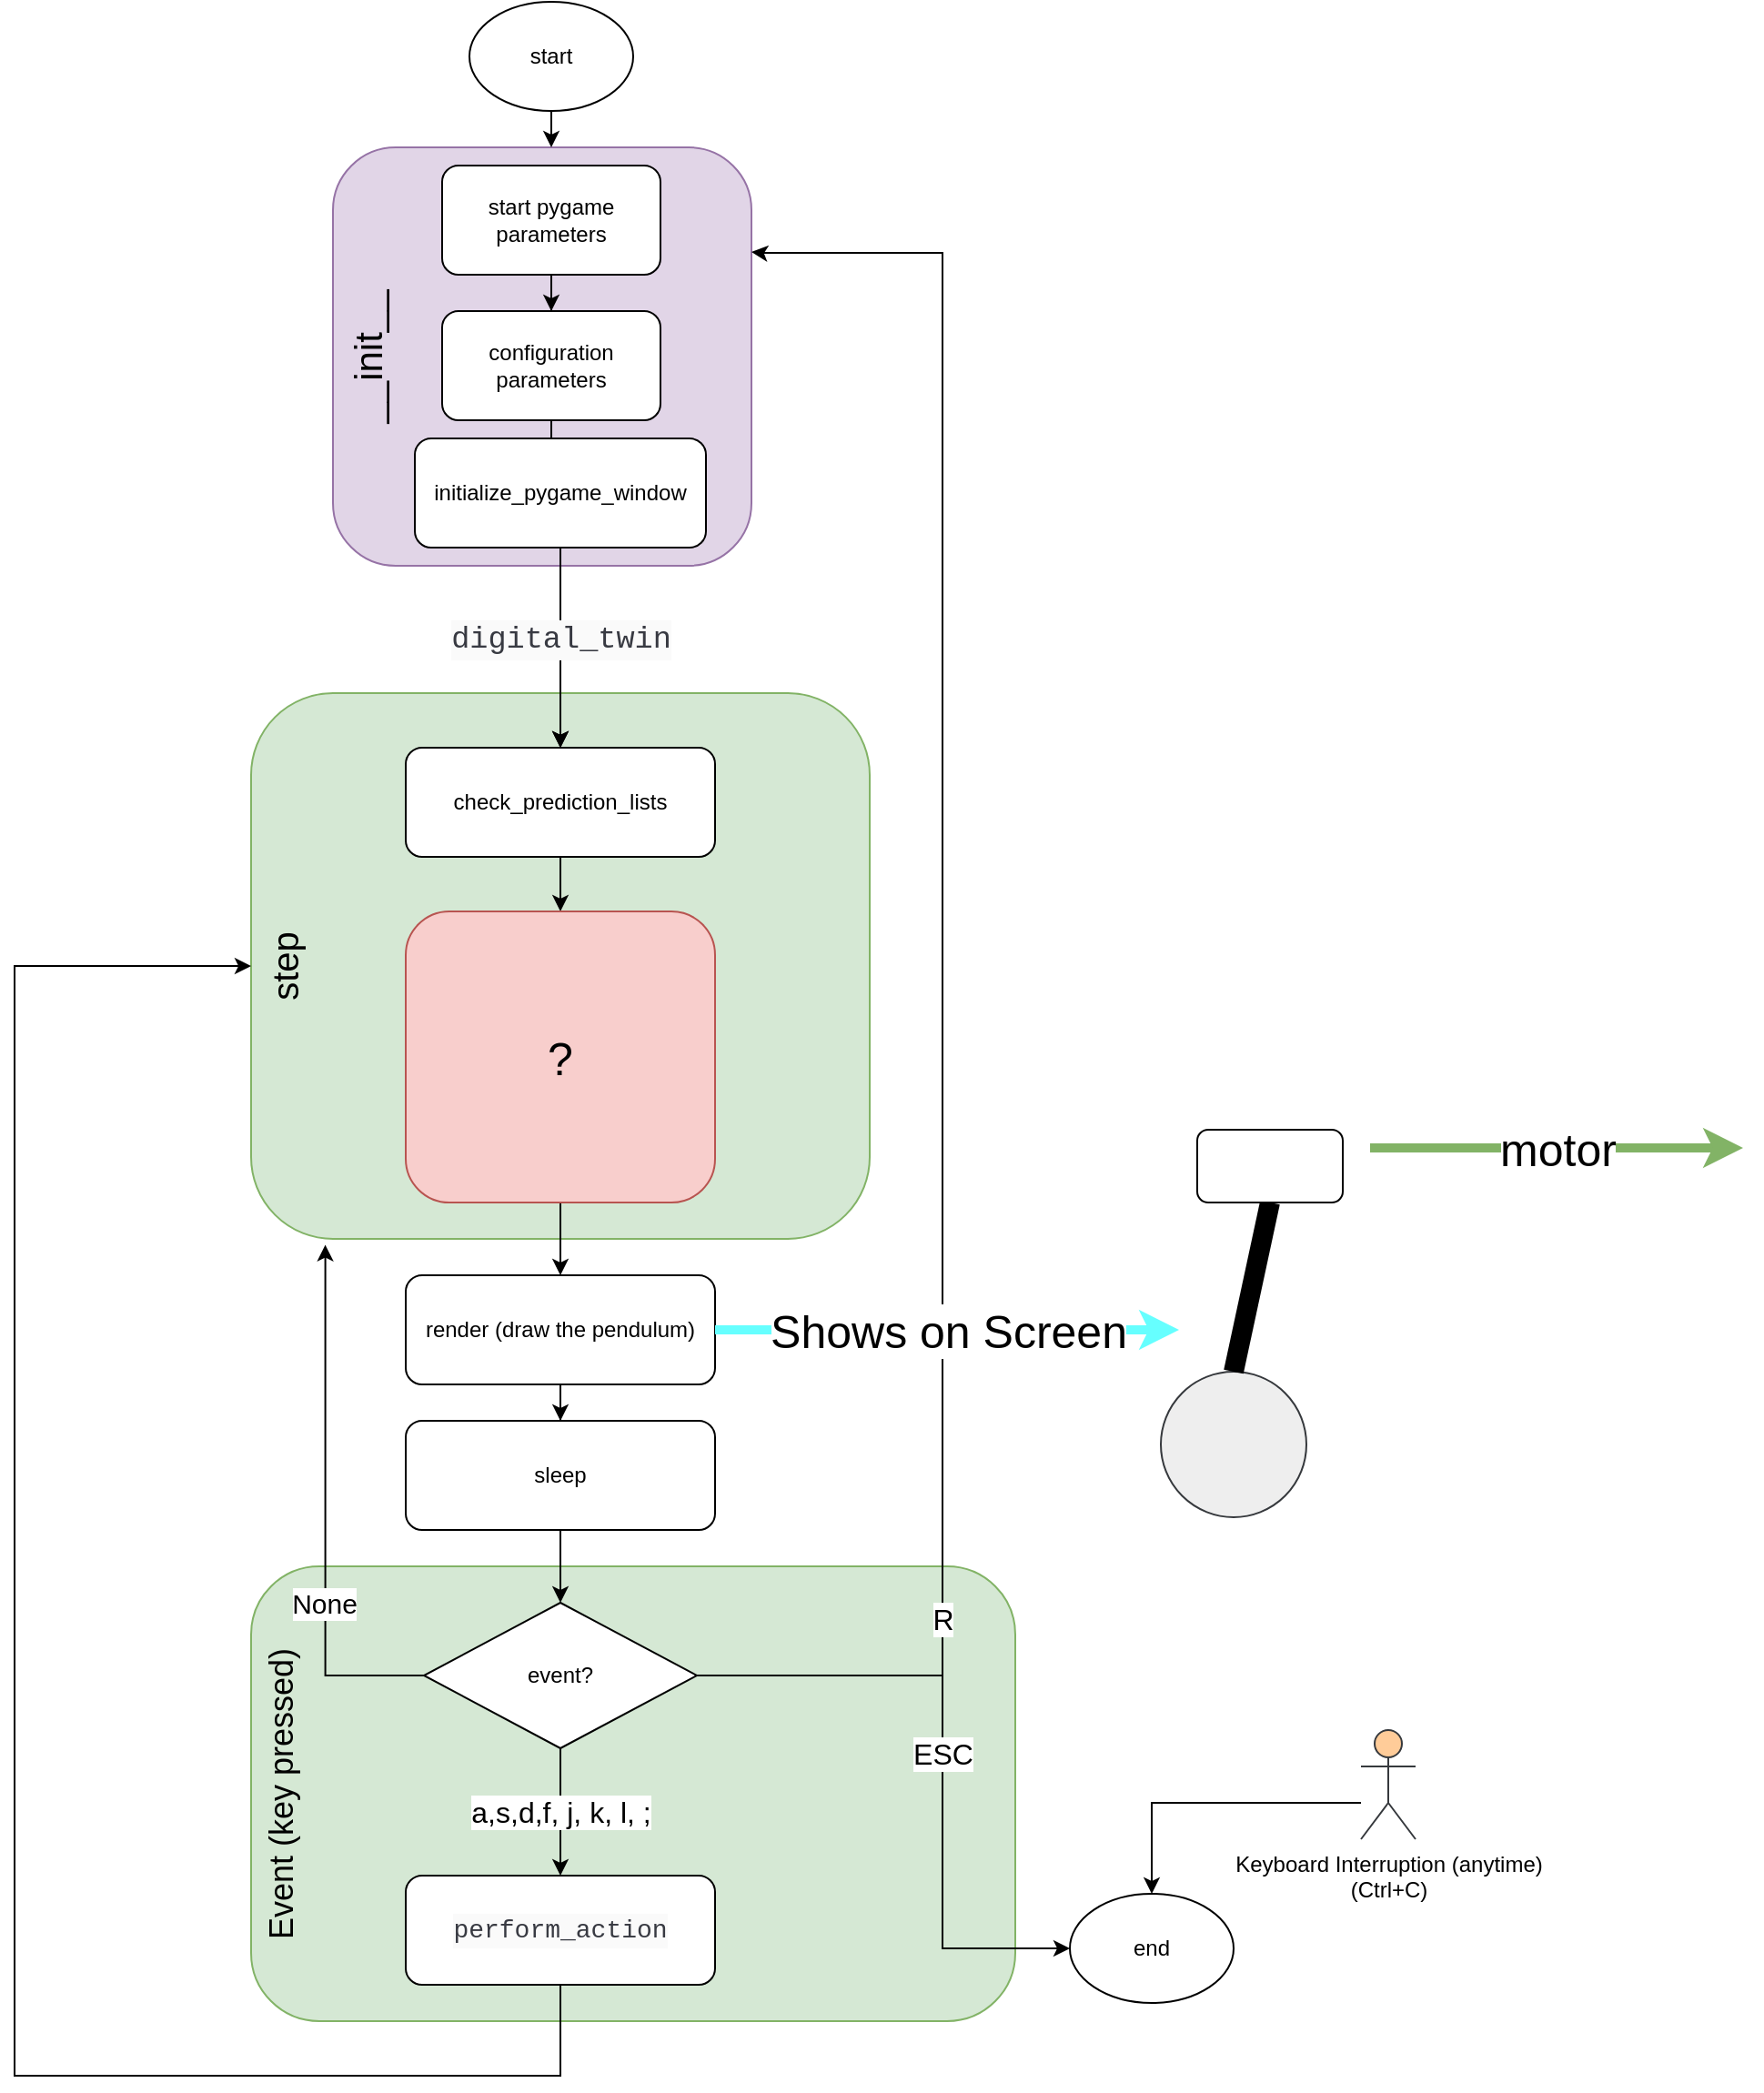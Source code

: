 <mxfile version="26.0.7">
  <diagram id="PWarI2sp8aFkleMzvhMa" name="simulation">
    <mxGraphModel dx="1290" dy="717" grid="1" gridSize="10" guides="1" tooltips="1" connect="1" arrows="1" fold="1" page="1" pageScale="1" pageWidth="1654" pageHeight="1169" math="0" shadow="0">
      <root>
        <mxCell id="0" />
        <mxCell id="1" parent="0" />
        <mxCell id="Ve8E2hwmt9Ebc70stExv-8" value="step" style="rounded=1;whiteSpace=wrap;html=1;align=center;horizontal=0;verticalAlign=top;fillColor=#d5e8d4;strokeColor=#82b366;fontSize=20;" parent="1" vertex="1">
          <mxGeometry x="290" y="400" width="340" height="300" as="geometry" />
        </mxCell>
        <mxCell id="Ve8E2hwmt9Ebc70stExv-25" value="Event (key pressed)" style="rounded=1;whiteSpace=wrap;html=1;align=center;horizontal=0;verticalAlign=top;fillColor=#d5e8d4;strokeColor=#82b366;fontSize=18;" parent="1" vertex="1">
          <mxGeometry x="290" y="880" width="420" height="250" as="geometry" />
        </mxCell>
        <mxCell id="Ve8E2hwmt9Ebc70stExv-6" value="__init__" style="rounded=1;whiteSpace=wrap;html=1;fillColor=#e1d5e7;strokeColor=#9673a6;horizontal=0;verticalAlign=top;fontSize=21;" parent="1" vertex="1">
          <mxGeometry x="335" y="100" width="230" height="230" as="geometry" />
        </mxCell>
        <mxCell id="Ve8E2hwmt9Ebc70stExv-5" value="" style="edgeStyle=orthogonalEdgeStyle;rounded=0;orthogonalLoop=1;jettySize=auto;html=1;" parent="1" source="Ve8E2hwmt9Ebc70stExv-1" target="Ve8E2hwmt9Ebc70stExv-4" edge="1">
          <mxGeometry relative="1" as="geometry" />
        </mxCell>
        <mxCell id="Ve8E2hwmt9Ebc70stExv-1" value="start pygame parameters" style="rounded=1;whiteSpace=wrap;html=1;" parent="1" vertex="1">
          <mxGeometry x="395" y="110" width="120" height="60" as="geometry" />
        </mxCell>
        <mxCell id="Ve8E2hwmt9Ebc70stExv-3" value="" style="edgeStyle=orthogonalEdgeStyle;rounded=0;orthogonalLoop=1;jettySize=auto;html=1;" parent="1" source="Ve8E2hwmt9Ebc70stExv-2" edge="1">
          <mxGeometry relative="1" as="geometry">
            <mxPoint x="455" y="100" as="targetPoint" />
          </mxGeometry>
        </mxCell>
        <mxCell id="Ve8E2hwmt9Ebc70stExv-2" value="start" style="ellipse;whiteSpace=wrap;html=1;" parent="1" vertex="1">
          <mxGeometry x="410" y="20" width="90" height="60" as="geometry" />
        </mxCell>
        <mxCell id="Ve8E2hwmt9Ebc70stExv-7" value="&lt;div style=&quot;color: rgb(56, 58, 66); background-color: rgb(250, 250, 250); font-family: Consolas, &amp;quot;Courier New&amp;quot;, monospace; font-weight: normal; font-size: 16.8px; line-height: 22px; white-space: pre;&quot;&gt;&lt;div&gt;&lt;span style=&quot;color: rgb(56, 58, 66);&quot;&gt;digital_twin&lt;/span&gt;&lt;/div&gt;&lt;/div&gt;" style="edgeStyle=orthogonalEdgeStyle;rounded=0;orthogonalLoop=1;jettySize=auto;html=1;entryX=0.5;entryY=0;entryDx=0;entryDy=0;" parent="1" source="Ve8E2hwmt9Ebc70stExv-12" target="Ve8E2hwmt9Ebc70stExv-10" edge="1">
          <mxGeometry x="-0.091" relative="1" as="geometry">
            <mxPoint x="460" y="420" as="targetPoint" />
            <mxPoint as="offset" />
          </mxGeometry>
        </mxCell>
        <mxCell id="Ve8E2hwmt9Ebc70stExv-4" value="configuration parameters" style="rounded=1;whiteSpace=wrap;html=1;" parent="1" vertex="1">
          <mxGeometry x="395" y="190" width="120" height="60" as="geometry" />
        </mxCell>
        <mxCell id="Ve8E2hwmt9Ebc70stExv-14" style="edgeStyle=orthogonalEdgeStyle;rounded=0;orthogonalLoop=1;jettySize=auto;html=1;exitX=0.5;exitY=0;exitDx=0;exitDy=0;entryX=0.5;entryY=0;entryDx=0;entryDy=0;" parent="1" source="Ve8E2hwmt9Ebc70stExv-8" target="Ve8E2hwmt9Ebc70stExv-10" edge="1">
          <mxGeometry relative="1" as="geometry" />
        </mxCell>
        <mxCell id="Ve8E2hwmt9Ebc70stExv-46" style="edgeStyle=orthogonalEdgeStyle;rounded=0;orthogonalLoop=1;jettySize=auto;html=1;exitX=0.5;exitY=0;exitDx=0;exitDy=0;entryX=0.5;entryY=0;entryDx=0;entryDy=0;" parent="1" source="Ve8E2hwmt9Ebc70stExv-8" target="Ve8E2hwmt9Ebc70stExv-10" edge="1">
          <mxGeometry relative="1" as="geometry" />
        </mxCell>
        <mxCell id="Ve8E2hwmt9Ebc70stExv-33" value="" style="edgeStyle=orthogonalEdgeStyle;rounded=0;orthogonalLoop=1;jettySize=auto;html=1;" parent="1" source="Ve8E2hwmt9Ebc70stExv-10" target="Ve8E2hwmt9Ebc70stExv-32" edge="1">
          <mxGeometry relative="1" as="geometry" />
        </mxCell>
        <mxCell id="Ve8E2hwmt9Ebc70stExv-10" value="check_prediction_lists" style="rounded=1;whiteSpace=wrap;html=1;" parent="1" vertex="1">
          <mxGeometry x="375" y="430" width="170" height="60" as="geometry" />
        </mxCell>
        <mxCell id="Ve8E2hwmt9Ebc70stExv-13" value="" style="edgeStyle=orthogonalEdgeStyle;rounded=0;orthogonalLoop=1;jettySize=auto;html=1;entryX=0.5;entryY=0;entryDx=0;entryDy=0;" parent="1" source="Ve8E2hwmt9Ebc70stExv-4" target="Ve8E2hwmt9Ebc70stExv-12" edge="1">
          <mxGeometry x="0.25" relative="1" as="geometry">
            <mxPoint x="455" y="390" as="targetPoint" />
            <mxPoint x="455" y="250" as="sourcePoint" />
            <mxPoint as="offset" />
          </mxGeometry>
        </mxCell>
        <mxCell id="Ve8E2hwmt9Ebc70stExv-12" value="initialize_pygame_window" style="rounded=1;whiteSpace=wrap;html=1;" parent="1" vertex="1">
          <mxGeometry x="380" y="260" width="160" height="60" as="geometry" />
        </mxCell>
        <mxCell id="Ve8E2hwmt9Ebc70stExv-15" value="" style="ellipse;whiteSpace=wrap;html=1;aspect=fixed;fillColor=#eeeeee;strokeColor=#36393d;" parent="1" vertex="1">
          <mxGeometry x="790" y="773" width="80" height="80" as="geometry" />
        </mxCell>
        <mxCell id="Ve8E2hwmt9Ebc70stExv-16" value="" style="endArrow=none;html=1;rounded=0;exitX=0.5;exitY=0;exitDx=0;exitDy=0;strokeWidth=11;entryX=0.5;entryY=1;entryDx=0;entryDy=0;curved=1;" parent="1" source="Ve8E2hwmt9Ebc70stExv-15" target="Ve8E2hwmt9Ebc70stExv-18" edge="1">
          <mxGeometry width="50" height="50" relative="1" as="geometry">
            <mxPoint x="780" y="696" as="sourcePoint" />
            <mxPoint x="817.2" y="703.75" as="targetPoint" />
          </mxGeometry>
        </mxCell>
        <mxCell id="Ve8E2hwmt9Ebc70stExv-18" value="" style="rounded=1;whiteSpace=wrap;html=1;" parent="1" vertex="1">
          <mxGeometry x="810" y="640" width="80" height="40" as="geometry" />
        </mxCell>
        <mxCell id="Ve8E2hwmt9Ebc70stExv-19" value="motor" style="endArrow=classic;html=1;rounded=0;strokeWidth=5;fontSize=25;fillColor=#d5e8d4;strokeColor=#82b366;" parent="1" edge="1">
          <mxGeometry width="50" height="50" relative="1" as="geometry">
            <mxPoint x="905" y="650" as="sourcePoint" />
            <mxPoint x="1110" y="650" as="targetPoint" />
          </mxGeometry>
        </mxCell>
        <mxCell id="Ve8E2hwmt9Ebc70stExv-22" value="" style="edgeStyle=orthogonalEdgeStyle;rounded=0;orthogonalLoop=1;jettySize=auto;html=1;" parent="1" source="Ve8E2hwmt9Ebc70stExv-20" target="Ve8E2hwmt9Ebc70stExv-21" edge="1">
          <mxGeometry relative="1" as="geometry" />
        </mxCell>
        <mxCell id="Ve8E2hwmt9Ebc70stExv-20" value="render (draw the pendulum)" style="rounded=1;whiteSpace=wrap;html=1;" parent="1" vertex="1">
          <mxGeometry x="375" y="720" width="170" height="60" as="geometry" />
        </mxCell>
        <mxCell id="Ve8E2hwmt9Ebc70stExv-26" style="edgeStyle=orthogonalEdgeStyle;rounded=0;orthogonalLoop=1;jettySize=auto;html=1;entryX=0.5;entryY=0;entryDx=0;entryDy=0;" parent="1" source="Ve8E2hwmt9Ebc70stExv-21" target="Ve8E2hwmt9Ebc70stExv-27" edge="1">
          <mxGeometry relative="1" as="geometry">
            <mxPoint x="460" y="1030.0" as="targetPoint" />
          </mxGeometry>
        </mxCell>
        <mxCell id="Ve8E2hwmt9Ebc70stExv-21" value="sleep" style="rounded=1;whiteSpace=wrap;html=1;" parent="1" vertex="1">
          <mxGeometry x="375" y="800" width="170" height="60" as="geometry" />
        </mxCell>
        <mxCell id="Ve8E2hwmt9Ebc70stExv-29" value="a,s,d,f, j, k, l, ;" style="edgeStyle=orthogonalEdgeStyle;rounded=0;orthogonalLoop=1;jettySize=auto;html=1;fontSize=16;" parent="1" source="Ve8E2hwmt9Ebc70stExv-27" target="Ve8E2hwmt9Ebc70stExv-28" edge="1">
          <mxGeometry relative="1" as="geometry" />
        </mxCell>
        <mxCell id="Ve8E2hwmt9Ebc70stExv-36" value="ESC" style="edgeStyle=orthogonalEdgeStyle;rounded=0;orthogonalLoop=1;jettySize=auto;html=1;exitX=1;exitY=0.5;exitDx=0;exitDy=0;fontSize=16;entryX=0;entryY=0.5;entryDx=0;entryDy=0;" parent="1" source="Ve8E2hwmt9Ebc70stExv-27" target="Ve8E2hwmt9Ebc70stExv-35" edge="1">
          <mxGeometry relative="1" as="geometry">
            <mxPoint x="810" y="1030" as="targetPoint" />
            <Array as="points">
              <mxPoint x="670" y="940" />
              <mxPoint x="670" y="1090" />
            </Array>
          </mxGeometry>
        </mxCell>
        <mxCell id="Ve8E2hwmt9Ebc70stExv-37" value="R" style="edgeStyle=orthogonalEdgeStyle;rounded=0;orthogonalLoop=1;jettySize=auto;html=1;exitX=1;exitY=0.5;exitDx=0;exitDy=0;entryX=1;entryY=0.25;entryDx=0;entryDy=0;fontSize=16;" parent="1" source="Ve8E2hwmt9Ebc70stExv-27" target="Ve8E2hwmt9Ebc70stExv-6" edge="1">
          <mxGeometry x="-0.675" relative="1" as="geometry">
            <Array as="points">
              <mxPoint x="670" y="940" />
              <mxPoint x="670" y="158" />
              <mxPoint x="570" y="158" />
            </Array>
            <mxPoint as="offset" />
          </mxGeometry>
        </mxCell>
        <mxCell id="Ve8E2hwmt9Ebc70stExv-38" value="None" style="edgeStyle=orthogonalEdgeStyle;rounded=0;orthogonalLoop=1;jettySize=auto;html=1;fontSize=15;entryX=0.12;entryY=1.011;entryDx=0;entryDy=0;entryPerimeter=0;exitX=0;exitY=0.5;exitDx=0;exitDy=0;" parent="1" source="Ve8E2hwmt9Ebc70stExv-27" target="Ve8E2hwmt9Ebc70stExv-8" edge="1">
          <mxGeometry x="-0.352" y="1" relative="1" as="geometry">
            <mxPoint x="385" y="928" as="sourcePoint" />
            <mxPoint x="330" y="730" as="targetPoint" />
            <Array as="points">
              <mxPoint x="331" y="940" />
            </Array>
            <mxPoint as="offset" />
          </mxGeometry>
        </mxCell>
        <mxCell id="Ve8E2hwmt9Ebc70stExv-27" value="event?" style="rhombus;whiteSpace=wrap;html=1;" parent="1" vertex="1">
          <mxGeometry x="385" y="900" width="150" height="80" as="geometry" />
        </mxCell>
        <mxCell id="Ve8E2hwmt9Ebc70stExv-31" style="edgeStyle=orthogonalEdgeStyle;rounded=0;orthogonalLoop=1;jettySize=auto;html=1;entryX=0;entryY=0.5;entryDx=0;entryDy=0;" parent="1" source="Ve8E2hwmt9Ebc70stExv-28" target="Ve8E2hwmt9Ebc70stExv-8" edge="1">
          <mxGeometry relative="1" as="geometry">
            <mxPoint x="220" y="550" as="targetPoint" />
            <Array as="points">
              <mxPoint x="460" y="1160" />
              <mxPoint x="160" y="1160" />
              <mxPoint x="160" y="550" />
            </Array>
          </mxGeometry>
        </mxCell>
        <mxCell id="Ve8E2hwmt9Ebc70stExv-28" value="&lt;div style=&quot;color: rgb(56, 58, 66); background-color: rgb(250, 250, 250); font-family: Consolas, &amp;quot;Courier New&amp;quot;, monospace; font-size: 14px; line-height: 19px; white-space: pre;&quot;&gt;perform_action&lt;/div&gt;" style="rounded=1;whiteSpace=wrap;html=1;" parent="1" vertex="1">
          <mxGeometry x="375" y="1050" width="170" height="60" as="geometry" />
        </mxCell>
        <mxCell id="Ve8E2hwmt9Ebc70stExv-34" style="edgeStyle=orthogonalEdgeStyle;rounded=0;orthogonalLoop=1;jettySize=auto;html=1;entryX=0.5;entryY=0;entryDx=0;entryDy=0;" parent="1" source="Ve8E2hwmt9Ebc70stExv-32" target="Ve8E2hwmt9Ebc70stExv-20" edge="1">
          <mxGeometry relative="1" as="geometry" />
        </mxCell>
        <mxCell id="Ve8E2hwmt9Ebc70stExv-32" value="?" style="rounded=1;whiteSpace=wrap;html=1;fillColor=#f8cecc;strokeColor=#b85450;fontSize=25;" parent="1" vertex="1">
          <mxGeometry x="375" y="520" width="170" height="160" as="geometry" />
        </mxCell>
        <mxCell id="Ve8E2hwmt9Ebc70stExv-35" value="end" style="ellipse;whiteSpace=wrap;html=1;" parent="1" vertex="1">
          <mxGeometry x="740" y="1060" width="90" height="60" as="geometry" />
        </mxCell>
        <mxCell id="Ve8E2hwmt9Ebc70stExv-41" style="edgeStyle=orthogonalEdgeStyle;rounded=0;orthogonalLoop=1;jettySize=auto;html=1;entryX=0.5;entryY=0;entryDx=0;entryDy=0;" parent="1" source="Ve8E2hwmt9Ebc70stExv-40" target="Ve8E2hwmt9Ebc70stExv-35" edge="1">
          <mxGeometry relative="1" as="geometry">
            <mxPoint x="780" y="1030" as="targetPoint" />
            <Array as="points">
              <mxPoint x="785" y="1010" />
            </Array>
          </mxGeometry>
        </mxCell>
        <mxCell id="Ve8E2hwmt9Ebc70stExv-40" value="Keyboard Interruption (anytime)&lt;div&gt;(Ctrl+C)&lt;/div&gt;" style="shape=umlActor;verticalLabelPosition=bottom;verticalAlign=top;html=1;outlineConnect=0;fillColor=#ffcc99;strokeColor=#36393d;" parent="1" vertex="1">
          <mxGeometry x="900" y="970" width="30" height="60" as="geometry" />
        </mxCell>
        <mxCell id="Ve8E2hwmt9Ebc70stExv-47" value="Shows on Screen" style="endArrow=classic;html=1;rounded=0;strokeWidth=5;fontSize=25;fillColor=#eeeeee;strokeColor=#66FFFF;" parent="1" edge="1">
          <mxGeometry width="50" height="50" relative="1" as="geometry">
            <mxPoint x="545" y="750" as="sourcePoint" />
            <mxPoint x="800" y="750" as="targetPoint" />
          </mxGeometry>
        </mxCell>
      </root>
    </mxGraphModel>
  </diagram>
</mxfile>
